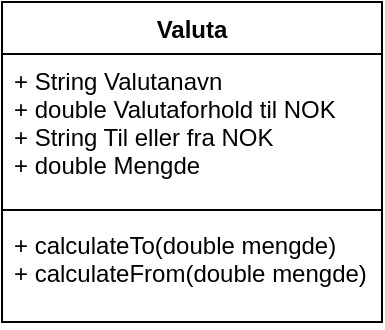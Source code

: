 <mxfile>
    <diagram id="_km-VlJJCqE__Rj0grvw" name="Page-1">
        <mxGraphModel dx="810" dy="1471" grid="1" gridSize="10" guides="1" tooltips="1" connect="1" arrows="1" fold="1" page="1" pageScale="1" pageWidth="850" pageHeight="1100" math="0" shadow="0">
            <root>
                <mxCell id="0"/>
                <mxCell id="1" parent="0"/>
                <mxCell id="2" value="Valuta" style="swimlane;fontStyle=1;align=center;verticalAlign=top;childLayout=stackLayout;horizontal=1;startSize=26;horizontalStack=0;resizeParent=1;resizeParentMax=0;resizeLast=0;collapsible=1;marginBottom=0;" vertex="1" parent="1">
                    <mxGeometry x="320" y="-930" width="190" height="160" as="geometry"/>
                </mxCell>
                <mxCell id="3" value="+ String Valutanavn&#10;+ double Valutaforhold til NOK&#10;+ String Til eller fra NOK&#10;+ double Mengde" style="text;strokeColor=none;fillColor=none;align=left;verticalAlign=top;spacingLeft=4;spacingRight=4;overflow=hidden;rotatable=0;points=[[0,0.5],[1,0.5]];portConstraint=eastwest;" vertex="1" parent="2">
                    <mxGeometry y="26" width="190" height="74" as="geometry"/>
                </mxCell>
                <mxCell id="4" value="" style="line;strokeWidth=1;fillColor=none;align=left;verticalAlign=middle;spacingTop=-1;spacingLeft=3;spacingRight=3;rotatable=0;labelPosition=right;points=[];portConstraint=eastwest;" vertex="1" parent="2">
                    <mxGeometry y="100" width="190" height="8" as="geometry"/>
                </mxCell>
                <mxCell id="5" value="+ calculateTo(double mengde)&#10;+ calculateFrom(double mengde)" style="text;strokeColor=none;fillColor=none;align=left;verticalAlign=top;spacingLeft=4;spacingRight=4;overflow=hidden;rotatable=0;points=[[0,0.5],[1,0.5]];portConstraint=eastwest;" vertex="1" parent="2">
                    <mxGeometry y="108" width="190" height="52" as="geometry"/>
                </mxCell>
            </root>
        </mxGraphModel>
    </diagram>
</mxfile>